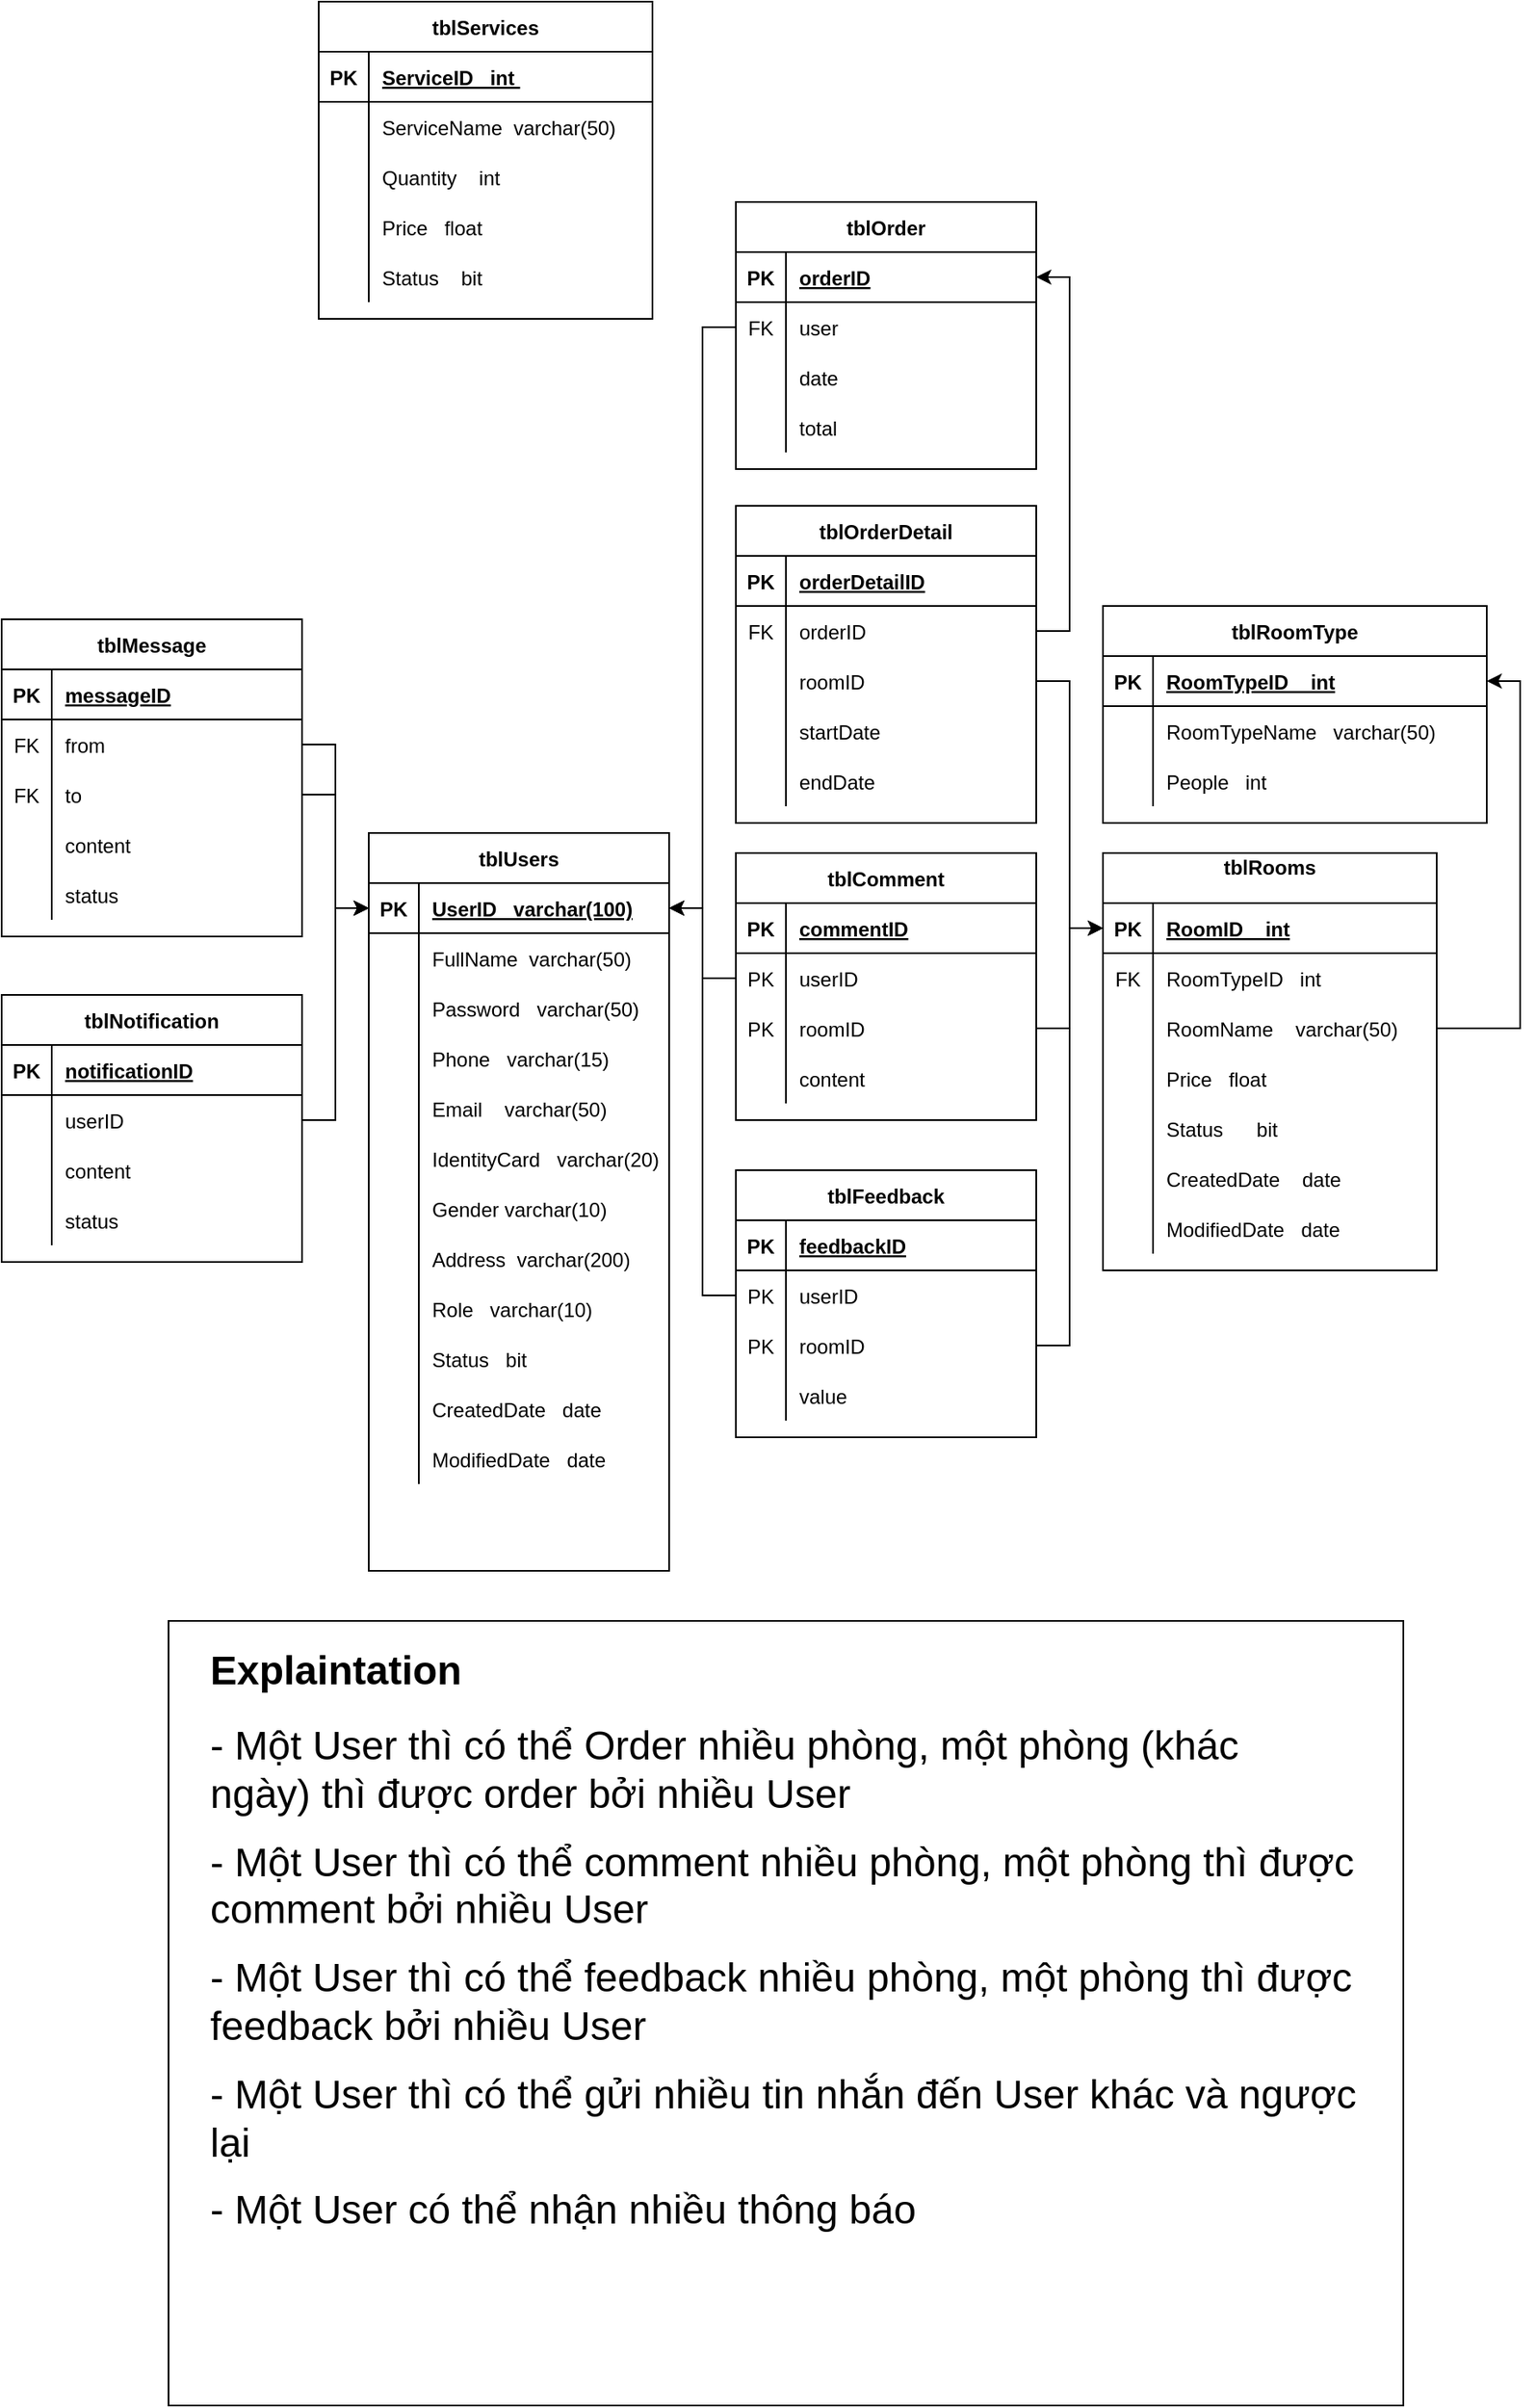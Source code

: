 <mxfile version="14.4.7" type="github">
  <diagram id="tecg3Ebke4kYlPjY19By" name="Page-1">
    <mxGraphModel dx="1344" dy="834" grid="1" gridSize="10" guides="1" tooltips="1" connect="1" arrows="1" fold="1" page="1" pageScale="1" pageWidth="1100" pageHeight="850" math="0" shadow="0">
      <root>
        <mxCell id="0" />
        <mxCell id="1" parent="0" />
        <mxCell id="lM9nDMKkD4nMDw7KepDL-150" value="" style="rounded=0;whiteSpace=wrap;html=1;" parent="1" vertex="1">
          <mxGeometry x="210" y="1020" width="740" height="470" as="geometry" />
        </mxCell>
        <mxCell id="lM9nDMKkD4nMDw7KepDL-1" value="tblRooms&#xa;" style="shape=table;startSize=30;container=1;collapsible=1;childLayout=tableLayout;fixedRows=1;rowLines=0;fontStyle=1;align=center;resizeLast=1;" parent="1" vertex="1">
          <mxGeometry x="770" y="560" width="200" height="250" as="geometry" />
        </mxCell>
        <mxCell id="lM9nDMKkD4nMDw7KepDL-2" value="" style="shape=partialRectangle;collapsible=0;dropTarget=0;pointerEvents=0;fillColor=none;top=0;left=0;bottom=1;right=0;points=[[0,0.5],[1,0.5]];portConstraint=eastwest;" parent="lM9nDMKkD4nMDw7KepDL-1" vertex="1">
          <mxGeometry y="30" width="200" height="30" as="geometry" />
        </mxCell>
        <mxCell id="lM9nDMKkD4nMDw7KepDL-3" value="PK" style="shape=partialRectangle;connectable=0;fillColor=none;top=0;left=0;bottom=0;right=0;fontStyle=1;overflow=hidden;" parent="lM9nDMKkD4nMDw7KepDL-2" vertex="1">
          <mxGeometry width="30" height="30" as="geometry" />
        </mxCell>
        <mxCell id="lM9nDMKkD4nMDw7KepDL-4" value="RoomID    int" style="shape=partialRectangle;connectable=0;fillColor=none;top=0;left=0;bottom=0;right=0;align=left;spacingLeft=6;fontStyle=5;overflow=hidden;" parent="lM9nDMKkD4nMDw7KepDL-2" vertex="1">
          <mxGeometry x="30" width="170" height="30" as="geometry" />
        </mxCell>
        <mxCell id="lM9nDMKkD4nMDw7KepDL-5" value="" style="shape=partialRectangle;collapsible=0;dropTarget=0;pointerEvents=0;fillColor=none;top=0;left=0;bottom=0;right=0;points=[[0,0.5],[1,0.5]];portConstraint=eastwest;" parent="lM9nDMKkD4nMDw7KepDL-1" vertex="1">
          <mxGeometry y="60" width="200" height="30" as="geometry" />
        </mxCell>
        <mxCell id="lM9nDMKkD4nMDw7KepDL-6" value="FK" style="shape=partialRectangle;connectable=0;fillColor=none;top=0;left=0;bottom=0;right=0;editable=1;overflow=hidden;" parent="lM9nDMKkD4nMDw7KepDL-5" vertex="1">
          <mxGeometry width="30" height="30" as="geometry" />
        </mxCell>
        <mxCell id="lM9nDMKkD4nMDw7KepDL-7" value="RoomTypeID   int" style="shape=partialRectangle;connectable=0;fillColor=none;top=0;left=0;bottom=0;right=0;align=left;spacingLeft=6;overflow=hidden;" parent="lM9nDMKkD4nMDw7KepDL-5" vertex="1">
          <mxGeometry x="30" width="170" height="30" as="geometry" />
        </mxCell>
        <mxCell id="lM9nDMKkD4nMDw7KepDL-8" value="" style="shape=partialRectangle;collapsible=0;dropTarget=0;pointerEvents=0;fillColor=none;top=0;left=0;bottom=0;right=0;points=[[0,0.5],[1,0.5]];portConstraint=eastwest;" parent="lM9nDMKkD4nMDw7KepDL-1" vertex="1">
          <mxGeometry y="90" width="200" height="30" as="geometry" />
        </mxCell>
        <mxCell id="lM9nDMKkD4nMDw7KepDL-9" value="" style="shape=partialRectangle;connectable=0;fillColor=none;top=0;left=0;bottom=0;right=0;editable=1;overflow=hidden;" parent="lM9nDMKkD4nMDw7KepDL-8" vertex="1">
          <mxGeometry width="30" height="30" as="geometry" />
        </mxCell>
        <mxCell id="lM9nDMKkD4nMDw7KepDL-10" value="RoomName    varchar(50)" style="shape=partialRectangle;connectable=0;fillColor=none;top=0;left=0;bottom=0;right=0;align=left;spacingLeft=6;overflow=hidden;" parent="lM9nDMKkD4nMDw7KepDL-8" vertex="1">
          <mxGeometry x="30" width="170" height="30" as="geometry" />
        </mxCell>
        <mxCell id="lM9nDMKkD4nMDw7KepDL-14" value="" style="shape=partialRectangle;collapsible=0;dropTarget=0;pointerEvents=0;fillColor=none;top=0;left=0;bottom=0;right=0;points=[[0,0.5],[1,0.5]];portConstraint=eastwest;" parent="lM9nDMKkD4nMDw7KepDL-1" vertex="1">
          <mxGeometry y="120" width="200" height="30" as="geometry" />
        </mxCell>
        <mxCell id="lM9nDMKkD4nMDw7KepDL-15" value="" style="shape=partialRectangle;connectable=0;fillColor=none;top=0;left=0;bottom=0;right=0;editable=1;overflow=hidden;" parent="lM9nDMKkD4nMDw7KepDL-14" vertex="1">
          <mxGeometry width="30" height="30" as="geometry" />
        </mxCell>
        <mxCell id="lM9nDMKkD4nMDw7KepDL-16" value="Price   float" style="shape=partialRectangle;connectable=0;fillColor=none;top=0;left=0;bottom=0;right=0;align=left;spacingLeft=6;overflow=hidden;" parent="lM9nDMKkD4nMDw7KepDL-14" vertex="1">
          <mxGeometry x="30" width="170" height="30" as="geometry" />
        </mxCell>
        <mxCell id="1Q2SQGisHTm5oGMWfOsZ-42" value="" style="shape=partialRectangle;collapsible=0;dropTarget=0;pointerEvents=0;fillColor=none;top=0;left=0;bottom=0;right=0;points=[[0,0.5],[1,0.5]];portConstraint=eastwest;" vertex="1" parent="lM9nDMKkD4nMDw7KepDL-1">
          <mxGeometry y="150" width="200" height="30" as="geometry" />
        </mxCell>
        <mxCell id="1Q2SQGisHTm5oGMWfOsZ-43" value="" style="shape=partialRectangle;connectable=0;fillColor=none;top=0;left=0;bottom=0;right=0;editable=1;overflow=hidden;" vertex="1" parent="1Q2SQGisHTm5oGMWfOsZ-42">
          <mxGeometry width="30" height="30" as="geometry" />
        </mxCell>
        <mxCell id="1Q2SQGisHTm5oGMWfOsZ-44" value="Status      bit" style="shape=partialRectangle;connectable=0;fillColor=none;top=0;left=0;bottom=0;right=0;align=left;spacingLeft=6;overflow=hidden;" vertex="1" parent="1Q2SQGisHTm5oGMWfOsZ-42">
          <mxGeometry x="30" width="170" height="30" as="geometry" />
        </mxCell>
        <mxCell id="1Q2SQGisHTm5oGMWfOsZ-45" value="" style="shape=partialRectangle;collapsible=0;dropTarget=0;pointerEvents=0;fillColor=none;top=0;left=0;bottom=0;right=0;points=[[0,0.5],[1,0.5]];portConstraint=eastwest;" vertex="1" parent="lM9nDMKkD4nMDw7KepDL-1">
          <mxGeometry y="180" width="200" height="30" as="geometry" />
        </mxCell>
        <mxCell id="1Q2SQGisHTm5oGMWfOsZ-46" value="" style="shape=partialRectangle;connectable=0;fillColor=none;top=0;left=0;bottom=0;right=0;editable=1;overflow=hidden;" vertex="1" parent="1Q2SQGisHTm5oGMWfOsZ-45">
          <mxGeometry width="30" height="30" as="geometry" />
        </mxCell>
        <mxCell id="1Q2SQGisHTm5oGMWfOsZ-47" value="CreatedDate    date" style="shape=partialRectangle;connectable=0;fillColor=none;top=0;left=0;bottom=0;right=0;align=left;spacingLeft=6;overflow=hidden;" vertex="1" parent="1Q2SQGisHTm5oGMWfOsZ-45">
          <mxGeometry x="30" width="170" height="30" as="geometry" />
        </mxCell>
        <mxCell id="1Q2SQGisHTm5oGMWfOsZ-48" value="" style="shape=partialRectangle;collapsible=0;dropTarget=0;pointerEvents=0;fillColor=none;top=0;left=0;bottom=0;right=0;points=[[0,0.5],[1,0.5]];portConstraint=eastwest;" vertex="1" parent="lM9nDMKkD4nMDw7KepDL-1">
          <mxGeometry y="210" width="200" height="30" as="geometry" />
        </mxCell>
        <mxCell id="1Q2SQGisHTm5oGMWfOsZ-49" value="" style="shape=partialRectangle;connectable=0;fillColor=none;top=0;left=0;bottom=0;right=0;editable=1;overflow=hidden;" vertex="1" parent="1Q2SQGisHTm5oGMWfOsZ-48">
          <mxGeometry width="30" height="30" as="geometry" />
        </mxCell>
        <mxCell id="1Q2SQGisHTm5oGMWfOsZ-50" value="ModifiedDate   date" style="shape=partialRectangle;connectable=0;fillColor=none;top=0;left=0;bottom=0;right=0;align=left;spacingLeft=6;overflow=hidden;" vertex="1" parent="1Q2SQGisHTm5oGMWfOsZ-48">
          <mxGeometry x="30" width="170" height="30" as="geometry" />
        </mxCell>
        <mxCell id="lM9nDMKkD4nMDw7KepDL-17" value="tblRoomType" style="shape=table;startSize=30;container=1;collapsible=1;childLayout=tableLayout;fixedRows=1;rowLines=0;fontStyle=1;align=center;resizeLast=1;" parent="1" vertex="1">
          <mxGeometry x="770" y="412" width="230" height="130" as="geometry" />
        </mxCell>
        <mxCell id="lM9nDMKkD4nMDw7KepDL-18" value="" style="shape=partialRectangle;collapsible=0;dropTarget=0;pointerEvents=0;fillColor=none;top=0;left=0;bottom=1;right=0;points=[[0,0.5],[1,0.5]];portConstraint=eastwest;" parent="lM9nDMKkD4nMDw7KepDL-17" vertex="1">
          <mxGeometry y="30" width="230" height="30" as="geometry" />
        </mxCell>
        <mxCell id="lM9nDMKkD4nMDw7KepDL-19" value="PK" style="shape=partialRectangle;connectable=0;fillColor=none;top=0;left=0;bottom=0;right=0;fontStyle=1;overflow=hidden;" parent="lM9nDMKkD4nMDw7KepDL-18" vertex="1">
          <mxGeometry width="30" height="30" as="geometry" />
        </mxCell>
        <mxCell id="lM9nDMKkD4nMDw7KepDL-20" value="RoomTypeID    int" style="shape=partialRectangle;connectable=0;fillColor=none;top=0;left=0;bottom=0;right=0;align=left;spacingLeft=6;fontStyle=5;overflow=hidden;" parent="lM9nDMKkD4nMDw7KepDL-18" vertex="1">
          <mxGeometry x="30" width="200" height="30" as="geometry" />
        </mxCell>
        <mxCell id="lM9nDMKkD4nMDw7KepDL-21" value="" style="shape=partialRectangle;collapsible=0;dropTarget=0;pointerEvents=0;fillColor=none;top=0;left=0;bottom=0;right=0;points=[[0,0.5],[1,0.5]];portConstraint=eastwest;" parent="lM9nDMKkD4nMDw7KepDL-17" vertex="1">
          <mxGeometry y="60" width="230" height="30" as="geometry" />
        </mxCell>
        <mxCell id="lM9nDMKkD4nMDw7KepDL-22" value="" style="shape=partialRectangle;connectable=0;fillColor=none;top=0;left=0;bottom=0;right=0;editable=1;overflow=hidden;" parent="lM9nDMKkD4nMDw7KepDL-21" vertex="1">
          <mxGeometry width="30" height="30" as="geometry" />
        </mxCell>
        <mxCell id="lM9nDMKkD4nMDw7KepDL-23" value="RoomTypeName   varchar(50)" style="shape=partialRectangle;connectable=0;fillColor=none;top=0;left=0;bottom=0;right=0;align=left;spacingLeft=6;overflow=hidden;" parent="lM9nDMKkD4nMDw7KepDL-21" vertex="1">
          <mxGeometry x="30" width="200" height="30" as="geometry" />
        </mxCell>
        <mxCell id="lM9nDMKkD4nMDw7KepDL-30" value="" style="shape=partialRectangle;collapsible=0;dropTarget=0;pointerEvents=0;fillColor=none;top=0;left=0;bottom=0;right=0;points=[[0,0.5],[1,0.5]];portConstraint=eastwest;" parent="lM9nDMKkD4nMDw7KepDL-17" vertex="1">
          <mxGeometry y="90" width="230" height="30" as="geometry" />
        </mxCell>
        <mxCell id="lM9nDMKkD4nMDw7KepDL-31" value="" style="shape=partialRectangle;connectable=0;fillColor=none;top=0;left=0;bottom=0;right=0;editable=1;overflow=hidden;" parent="lM9nDMKkD4nMDw7KepDL-30" vertex="1">
          <mxGeometry width="30" height="30" as="geometry" />
        </mxCell>
        <mxCell id="lM9nDMKkD4nMDw7KepDL-32" value="People   int" style="shape=partialRectangle;connectable=0;fillColor=none;top=0;left=0;bottom=0;right=0;align=left;spacingLeft=6;overflow=hidden;" parent="lM9nDMKkD4nMDw7KepDL-30" vertex="1">
          <mxGeometry x="30" width="200" height="30" as="geometry" />
        </mxCell>
        <mxCell id="lM9nDMKkD4nMDw7KepDL-34" value="tblOrder" style="shape=table;startSize=30;container=1;collapsible=1;childLayout=tableLayout;fixedRows=1;rowLines=0;fontStyle=1;align=center;resizeLast=1;" parent="1" vertex="1">
          <mxGeometry x="550" y="170" width="180" height="160" as="geometry" />
        </mxCell>
        <mxCell id="lM9nDMKkD4nMDw7KepDL-35" value="" style="shape=partialRectangle;collapsible=0;dropTarget=0;pointerEvents=0;fillColor=none;top=0;left=0;bottom=1;right=0;points=[[0,0.5],[1,0.5]];portConstraint=eastwest;" parent="lM9nDMKkD4nMDw7KepDL-34" vertex="1">
          <mxGeometry y="30" width="180" height="30" as="geometry" />
        </mxCell>
        <mxCell id="lM9nDMKkD4nMDw7KepDL-36" value="PK" style="shape=partialRectangle;connectable=0;fillColor=none;top=0;left=0;bottom=0;right=0;fontStyle=1;overflow=hidden;" parent="lM9nDMKkD4nMDw7KepDL-35" vertex="1">
          <mxGeometry width="30" height="30" as="geometry" />
        </mxCell>
        <mxCell id="lM9nDMKkD4nMDw7KepDL-37" value="orderID" style="shape=partialRectangle;connectable=0;fillColor=none;top=0;left=0;bottom=0;right=0;align=left;spacingLeft=6;fontStyle=5;overflow=hidden;" parent="lM9nDMKkD4nMDw7KepDL-35" vertex="1">
          <mxGeometry x="30" width="150" height="30" as="geometry" />
        </mxCell>
        <mxCell id="lM9nDMKkD4nMDw7KepDL-38" value="" style="shape=partialRectangle;collapsible=0;dropTarget=0;pointerEvents=0;fillColor=none;top=0;left=0;bottom=0;right=0;points=[[0,0.5],[1,0.5]];portConstraint=eastwest;" parent="lM9nDMKkD4nMDw7KepDL-34" vertex="1">
          <mxGeometry y="60" width="180" height="30" as="geometry" />
        </mxCell>
        <mxCell id="lM9nDMKkD4nMDw7KepDL-39" value="FK" style="shape=partialRectangle;connectable=0;fillColor=none;top=0;left=0;bottom=0;right=0;editable=1;overflow=hidden;" parent="lM9nDMKkD4nMDw7KepDL-38" vertex="1">
          <mxGeometry width="30" height="30" as="geometry" />
        </mxCell>
        <mxCell id="lM9nDMKkD4nMDw7KepDL-40" value="user" style="shape=partialRectangle;connectable=0;fillColor=none;top=0;left=0;bottom=0;right=0;align=left;spacingLeft=6;overflow=hidden;" parent="lM9nDMKkD4nMDw7KepDL-38" vertex="1">
          <mxGeometry x="30" width="150" height="30" as="geometry" />
        </mxCell>
        <mxCell id="lM9nDMKkD4nMDw7KepDL-41" value="" style="shape=partialRectangle;collapsible=0;dropTarget=0;pointerEvents=0;fillColor=none;top=0;left=0;bottom=0;right=0;points=[[0,0.5],[1,0.5]];portConstraint=eastwest;" parent="lM9nDMKkD4nMDw7KepDL-34" vertex="1">
          <mxGeometry y="90" width="180" height="30" as="geometry" />
        </mxCell>
        <mxCell id="lM9nDMKkD4nMDw7KepDL-42" value="" style="shape=partialRectangle;connectable=0;fillColor=none;top=0;left=0;bottom=0;right=0;editable=1;overflow=hidden;" parent="lM9nDMKkD4nMDw7KepDL-41" vertex="1">
          <mxGeometry width="30" height="30" as="geometry" />
        </mxCell>
        <mxCell id="lM9nDMKkD4nMDw7KepDL-43" value="date" style="shape=partialRectangle;connectable=0;fillColor=none;top=0;left=0;bottom=0;right=0;align=left;spacingLeft=6;overflow=hidden;" parent="lM9nDMKkD4nMDw7KepDL-41" vertex="1">
          <mxGeometry x="30" width="150" height="30" as="geometry" />
        </mxCell>
        <mxCell id="lM9nDMKkD4nMDw7KepDL-44" value="" style="shape=partialRectangle;collapsible=0;dropTarget=0;pointerEvents=0;fillColor=none;top=0;left=0;bottom=0;right=0;points=[[0,0.5],[1,0.5]];portConstraint=eastwest;" parent="lM9nDMKkD4nMDw7KepDL-34" vertex="1">
          <mxGeometry y="120" width="180" height="30" as="geometry" />
        </mxCell>
        <mxCell id="lM9nDMKkD4nMDw7KepDL-45" value="" style="shape=partialRectangle;connectable=0;fillColor=none;top=0;left=0;bottom=0;right=0;editable=1;overflow=hidden;" parent="lM9nDMKkD4nMDw7KepDL-44" vertex="1">
          <mxGeometry width="30" height="30" as="geometry" />
        </mxCell>
        <mxCell id="lM9nDMKkD4nMDw7KepDL-46" value="total" style="shape=partialRectangle;connectable=0;fillColor=none;top=0;left=0;bottom=0;right=0;align=left;spacingLeft=6;overflow=hidden;" parent="lM9nDMKkD4nMDw7KepDL-44" vertex="1">
          <mxGeometry x="30" width="150" height="30" as="geometry" />
        </mxCell>
        <mxCell id="lM9nDMKkD4nMDw7KepDL-47" value="tblOrderDetail" style="shape=table;startSize=30;container=1;collapsible=1;childLayout=tableLayout;fixedRows=1;rowLines=0;fontStyle=1;align=center;resizeLast=1;" parent="1" vertex="1">
          <mxGeometry x="550" y="352" width="180" height="190" as="geometry" />
        </mxCell>
        <mxCell id="lM9nDMKkD4nMDw7KepDL-48" value="" style="shape=partialRectangle;collapsible=0;dropTarget=0;pointerEvents=0;fillColor=none;top=0;left=0;bottom=1;right=0;points=[[0,0.5],[1,0.5]];portConstraint=eastwest;" parent="lM9nDMKkD4nMDw7KepDL-47" vertex="1">
          <mxGeometry y="30" width="180" height="30" as="geometry" />
        </mxCell>
        <mxCell id="lM9nDMKkD4nMDw7KepDL-49" value="PK" style="shape=partialRectangle;connectable=0;fillColor=none;top=0;left=0;bottom=0;right=0;fontStyle=1;overflow=hidden;" parent="lM9nDMKkD4nMDw7KepDL-48" vertex="1">
          <mxGeometry width="30" height="30" as="geometry" />
        </mxCell>
        <mxCell id="lM9nDMKkD4nMDw7KepDL-50" value="orderDetailID" style="shape=partialRectangle;connectable=0;fillColor=none;top=0;left=0;bottom=0;right=0;align=left;spacingLeft=6;fontStyle=5;overflow=hidden;" parent="lM9nDMKkD4nMDw7KepDL-48" vertex="1">
          <mxGeometry x="30" width="150" height="30" as="geometry" />
        </mxCell>
        <mxCell id="lM9nDMKkD4nMDw7KepDL-51" value="" style="shape=partialRectangle;collapsible=0;dropTarget=0;pointerEvents=0;fillColor=none;top=0;left=0;bottom=0;right=0;points=[[0,0.5],[1,0.5]];portConstraint=eastwest;" parent="lM9nDMKkD4nMDw7KepDL-47" vertex="1">
          <mxGeometry y="60" width="180" height="30" as="geometry" />
        </mxCell>
        <mxCell id="lM9nDMKkD4nMDw7KepDL-52" value="FK" style="shape=partialRectangle;connectable=0;fillColor=none;top=0;left=0;bottom=0;right=0;editable=1;overflow=hidden;" parent="lM9nDMKkD4nMDw7KepDL-51" vertex="1">
          <mxGeometry width="30" height="30" as="geometry" />
        </mxCell>
        <mxCell id="lM9nDMKkD4nMDw7KepDL-53" value="orderID" style="shape=partialRectangle;connectable=0;fillColor=none;top=0;left=0;bottom=0;right=0;align=left;spacingLeft=6;overflow=hidden;" parent="lM9nDMKkD4nMDw7KepDL-51" vertex="1">
          <mxGeometry x="30" width="150" height="30" as="geometry" />
        </mxCell>
        <mxCell id="lM9nDMKkD4nMDw7KepDL-54" value="" style="shape=partialRectangle;collapsible=0;dropTarget=0;pointerEvents=0;fillColor=none;top=0;left=0;bottom=0;right=0;points=[[0,0.5],[1,0.5]];portConstraint=eastwest;" parent="lM9nDMKkD4nMDw7KepDL-47" vertex="1">
          <mxGeometry y="90" width="180" height="30" as="geometry" />
        </mxCell>
        <mxCell id="lM9nDMKkD4nMDw7KepDL-55" value="" style="shape=partialRectangle;connectable=0;fillColor=none;top=0;left=0;bottom=0;right=0;editable=1;overflow=hidden;" parent="lM9nDMKkD4nMDw7KepDL-54" vertex="1">
          <mxGeometry width="30" height="30" as="geometry" />
        </mxCell>
        <mxCell id="lM9nDMKkD4nMDw7KepDL-56" value="roomID" style="shape=partialRectangle;connectable=0;fillColor=none;top=0;left=0;bottom=0;right=0;align=left;spacingLeft=6;overflow=hidden;" parent="lM9nDMKkD4nMDw7KepDL-54" vertex="1">
          <mxGeometry x="30" width="150" height="30" as="geometry" />
        </mxCell>
        <mxCell id="lM9nDMKkD4nMDw7KepDL-151" value="" style="shape=partialRectangle;collapsible=0;dropTarget=0;pointerEvents=0;fillColor=none;top=0;left=0;bottom=0;right=0;points=[[0,0.5],[1,0.5]];portConstraint=eastwest;" parent="lM9nDMKkD4nMDw7KepDL-47" vertex="1">
          <mxGeometry y="120" width="180" height="30" as="geometry" />
        </mxCell>
        <mxCell id="lM9nDMKkD4nMDw7KepDL-152" value="" style="shape=partialRectangle;connectable=0;fillColor=none;top=0;left=0;bottom=0;right=0;editable=1;overflow=hidden;" parent="lM9nDMKkD4nMDw7KepDL-151" vertex="1">
          <mxGeometry width="30" height="30" as="geometry" />
        </mxCell>
        <mxCell id="lM9nDMKkD4nMDw7KepDL-153" value="startDate" style="shape=partialRectangle;connectable=0;fillColor=none;top=0;left=0;bottom=0;right=0;align=left;spacingLeft=6;overflow=hidden;" parent="lM9nDMKkD4nMDw7KepDL-151" vertex="1">
          <mxGeometry x="30" width="150" height="30" as="geometry" />
        </mxCell>
        <mxCell id="lM9nDMKkD4nMDw7KepDL-154" value="" style="shape=partialRectangle;collapsible=0;dropTarget=0;pointerEvents=0;fillColor=none;top=0;left=0;bottom=0;right=0;points=[[0,0.5],[1,0.5]];portConstraint=eastwest;" parent="lM9nDMKkD4nMDw7KepDL-47" vertex="1">
          <mxGeometry y="150" width="180" height="30" as="geometry" />
        </mxCell>
        <mxCell id="lM9nDMKkD4nMDw7KepDL-155" value="" style="shape=partialRectangle;connectable=0;fillColor=none;top=0;left=0;bottom=0;right=0;editable=1;overflow=hidden;" parent="lM9nDMKkD4nMDw7KepDL-154" vertex="1">
          <mxGeometry width="30" height="30" as="geometry" />
        </mxCell>
        <mxCell id="lM9nDMKkD4nMDw7KepDL-156" value="endDate" style="shape=partialRectangle;connectable=0;fillColor=none;top=0;left=0;bottom=0;right=0;align=left;spacingLeft=6;overflow=hidden;" parent="lM9nDMKkD4nMDw7KepDL-154" vertex="1">
          <mxGeometry x="30" width="150" height="30" as="geometry" />
        </mxCell>
        <mxCell id="lM9nDMKkD4nMDw7KepDL-60" value="tblUsers" style="shape=table;startSize=30;container=1;collapsible=1;childLayout=tableLayout;fixedRows=1;rowLines=0;fontStyle=1;align=center;resizeLast=1;" parent="1" vertex="1">
          <mxGeometry x="330" y="548" width="180" height="442" as="geometry" />
        </mxCell>
        <mxCell id="lM9nDMKkD4nMDw7KepDL-61" value="" style="shape=partialRectangle;collapsible=0;dropTarget=0;pointerEvents=0;fillColor=none;top=0;left=0;bottom=1;right=0;points=[[0,0.5],[1,0.5]];portConstraint=eastwest;" parent="lM9nDMKkD4nMDw7KepDL-60" vertex="1">
          <mxGeometry y="30" width="180" height="30" as="geometry" />
        </mxCell>
        <mxCell id="lM9nDMKkD4nMDw7KepDL-62" value="PK" style="shape=partialRectangle;connectable=0;fillColor=none;top=0;left=0;bottom=0;right=0;fontStyle=1;overflow=hidden;" parent="lM9nDMKkD4nMDw7KepDL-61" vertex="1">
          <mxGeometry width="30" height="30" as="geometry" />
        </mxCell>
        <mxCell id="lM9nDMKkD4nMDw7KepDL-63" value="UserID   varchar(100)" style="shape=partialRectangle;connectable=0;fillColor=none;top=0;left=0;bottom=0;right=0;align=left;spacingLeft=6;fontStyle=5;overflow=hidden;" parent="lM9nDMKkD4nMDw7KepDL-61" vertex="1">
          <mxGeometry x="30" width="150" height="30" as="geometry" />
        </mxCell>
        <mxCell id="lM9nDMKkD4nMDw7KepDL-64" value="" style="shape=partialRectangle;collapsible=0;dropTarget=0;pointerEvents=0;fillColor=none;top=0;left=0;bottom=0;right=0;points=[[0,0.5],[1,0.5]];portConstraint=eastwest;" parent="lM9nDMKkD4nMDw7KepDL-60" vertex="1">
          <mxGeometry y="60" width="180" height="30" as="geometry" />
        </mxCell>
        <mxCell id="lM9nDMKkD4nMDw7KepDL-65" value="" style="shape=partialRectangle;connectable=0;fillColor=none;top=0;left=0;bottom=0;right=0;editable=1;overflow=hidden;" parent="lM9nDMKkD4nMDw7KepDL-64" vertex="1">
          <mxGeometry width="30" height="30" as="geometry" />
        </mxCell>
        <mxCell id="lM9nDMKkD4nMDw7KepDL-66" value="FullName  varchar(50)" style="shape=partialRectangle;connectable=0;fillColor=none;top=0;left=0;bottom=0;right=0;align=left;spacingLeft=6;overflow=hidden;" parent="lM9nDMKkD4nMDw7KepDL-64" vertex="1">
          <mxGeometry x="30" width="150" height="30" as="geometry" />
        </mxCell>
        <mxCell id="lM9nDMKkD4nMDw7KepDL-67" value="" style="shape=partialRectangle;collapsible=0;dropTarget=0;pointerEvents=0;fillColor=none;top=0;left=0;bottom=0;right=0;points=[[0,0.5],[1,0.5]];portConstraint=eastwest;" parent="lM9nDMKkD4nMDw7KepDL-60" vertex="1">
          <mxGeometry y="90" width="180" height="30" as="geometry" />
        </mxCell>
        <mxCell id="lM9nDMKkD4nMDw7KepDL-68" value="" style="shape=partialRectangle;connectable=0;fillColor=none;top=0;left=0;bottom=0;right=0;editable=1;overflow=hidden;" parent="lM9nDMKkD4nMDw7KepDL-67" vertex="1">
          <mxGeometry width="30" height="30" as="geometry" />
        </mxCell>
        <mxCell id="lM9nDMKkD4nMDw7KepDL-69" value="Password   varchar(50)" style="shape=partialRectangle;connectable=0;fillColor=none;top=0;left=0;bottom=0;right=0;align=left;spacingLeft=6;overflow=hidden;" parent="lM9nDMKkD4nMDw7KepDL-67" vertex="1">
          <mxGeometry x="30" width="150" height="30" as="geometry" />
        </mxCell>
        <mxCell id="lM9nDMKkD4nMDw7KepDL-70" value="" style="shape=partialRectangle;collapsible=0;dropTarget=0;pointerEvents=0;fillColor=none;top=0;left=0;bottom=0;right=0;points=[[0,0.5],[1,0.5]];portConstraint=eastwest;" parent="lM9nDMKkD4nMDw7KepDL-60" vertex="1">
          <mxGeometry y="120" width="180" height="30" as="geometry" />
        </mxCell>
        <mxCell id="lM9nDMKkD4nMDw7KepDL-71" value="" style="shape=partialRectangle;connectable=0;fillColor=none;top=0;left=0;bottom=0;right=0;editable=1;overflow=hidden;" parent="lM9nDMKkD4nMDw7KepDL-70" vertex="1">
          <mxGeometry width="30" height="30" as="geometry" />
        </mxCell>
        <mxCell id="lM9nDMKkD4nMDw7KepDL-72" value="Phone   varchar(15)" style="shape=partialRectangle;connectable=0;fillColor=none;top=0;left=0;bottom=0;right=0;align=left;spacingLeft=6;overflow=hidden;" parent="lM9nDMKkD4nMDw7KepDL-70" vertex="1">
          <mxGeometry x="30" width="150" height="30" as="geometry" />
        </mxCell>
        <mxCell id="1Q2SQGisHTm5oGMWfOsZ-17" value="" style="shape=partialRectangle;collapsible=0;dropTarget=0;pointerEvents=0;fillColor=none;top=0;left=0;bottom=0;right=0;points=[[0,0.5],[1,0.5]];portConstraint=eastwest;" vertex="1" parent="lM9nDMKkD4nMDw7KepDL-60">
          <mxGeometry y="150" width="180" height="30" as="geometry" />
        </mxCell>
        <mxCell id="1Q2SQGisHTm5oGMWfOsZ-18" value="" style="shape=partialRectangle;connectable=0;fillColor=none;top=0;left=0;bottom=0;right=0;editable=1;overflow=hidden;" vertex="1" parent="1Q2SQGisHTm5oGMWfOsZ-17">
          <mxGeometry width="30" height="30" as="geometry" />
        </mxCell>
        <mxCell id="1Q2SQGisHTm5oGMWfOsZ-19" value="Email    varchar(50)" style="shape=partialRectangle;connectable=0;fillColor=none;top=0;left=0;bottom=0;right=0;align=left;spacingLeft=6;overflow=hidden;" vertex="1" parent="1Q2SQGisHTm5oGMWfOsZ-17">
          <mxGeometry x="30" width="150" height="30" as="geometry" />
        </mxCell>
        <mxCell id="1Q2SQGisHTm5oGMWfOsZ-30" value="" style="shape=partialRectangle;collapsible=0;dropTarget=0;pointerEvents=0;fillColor=none;top=0;left=0;bottom=0;right=0;points=[[0,0.5],[1,0.5]];portConstraint=eastwest;" vertex="1" parent="lM9nDMKkD4nMDw7KepDL-60">
          <mxGeometry y="180" width="180" height="30" as="geometry" />
        </mxCell>
        <mxCell id="1Q2SQGisHTm5oGMWfOsZ-31" value="" style="shape=partialRectangle;connectable=0;fillColor=none;top=0;left=0;bottom=0;right=0;editable=1;overflow=hidden;" vertex="1" parent="1Q2SQGisHTm5oGMWfOsZ-30">
          <mxGeometry width="30" height="30" as="geometry" />
        </mxCell>
        <mxCell id="1Q2SQGisHTm5oGMWfOsZ-32" value="IdentityCard   varchar(20)" style="shape=partialRectangle;connectable=0;fillColor=none;top=0;left=0;bottom=0;right=0;align=left;spacingLeft=6;overflow=hidden;" vertex="1" parent="1Q2SQGisHTm5oGMWfOsZ-30">
          <mxGeometry x="30" width="150" height="30" as="geometry" />
        </mxCell>
        <mxCell id="1Q2SQGisHTm5oGMWfOsZ-33" value="" style="shape=partialRectangle;collapsible=0;dropTarget=0;pointerEvents=0;fillColor=none;top=0;left=0;bottom=0;right=0;points=[[0,0.5],[1,0.5]];portConstraint=eastwest;" vertex="1" parent="lM9nDMKkD4nMDw7KepDL-60">
          <mxGeometry y="210" width="180" height="30" as="geometry" />
        </mxCell>
        <mxCell id="1Q2SQGisHTm5oGMWfOsZ-34" value="" style="shape=partialRectangle;connectable=0;fillColor=none;top=0;left=0;bottom=0;right=0;editable=1;overflow=hidden;" vertex="1" parent="1Q2SQGisHTm5oGMWfOsZ-33">
          <mxGeometry width="30" height="30" as="geometry" />
        </mxCell>
        <mxCell id="1Q2SQGisHTm5oGMWfOsZ-35" value="Gender varchar(10)" style="shape=partialRectangle;connectable=0;fillColor=none;top=0;left=0;bottom=0;right=0;align=left;spacingLeft=6;overflow=hidden;" vertex="1" parent="1Q2SQGisHTm5oGMWfOsZ-33">
          <mxGeometry x="30" width="150" height="30" as="geometry" />
        </mxCell>
        <mxCell id="1Q2SQGisHTm5oGMWfOsZ-20" value="" style="shape=partialRectangle;collapsible=0;dropTarget=0;pointerEvents=0;fillColor=none;top=0;left=0;bottom=0;right=0;points=[[0,0.5],[1,0.5]];portConstraint=eastwest;" vertex="1" parent="lM9nDMKkD4nMDw7KepDL-60">
          <mxGeometry y="240" width="180" height="30" as="geometry" />
        </mxCell>
        <mxCell id="1Q2SQGisHTm5oGMWfOsZ-21" value="" style="shape=partialRectangle;connectable=0;fillColor=none;top=0;left=0;bottom=0;right=0;editable=1;overflow=hidden;" vertex="1" parent="1Q2SQGisHTm5oGMWfOsZ-20">
          <mxGeometry width="30" height="30" as="geometry" />
        </mxCell>
        <mxCell id="1Q2SQGisHTm5oGMWfOsZ-22" value="Address  varchar(200)" style="shape=partialRectangle;connectable=0;fillColor=none;top=0;left=0;bottom=0;right=0;align=left;spacingLeft=6;overflow=hidden;" vertex="1" parent="1Q2SQGisHTm5oGMWfOsZ-20">
          <mxGeometry x="30" width="150" height="30" as="geometry" />
        </mxCell>
        <mxCell id="1Q2SQGisHTm5oGMWfOsZ-23" value="" style="shape=partialRectangle;collapsible=0;dropTarget=0;pointerEvents=0;fillColor=none;top=0;left=0;bottom=0;right=0;points=[[0,0.5],[1,0.5]];portConstraint=eastwest;" vertex="1" parent="lM9nDMKkD4nMDw7KepDL-60">
          <mxGeometry y="270" width="180" height="30" as="geometry" />
        </mxCell>
        <mxCell id="1Q2SQGisHTm5oGMWfOsZ-24" value="" style="shape=partialRectangle;connectable=0;fillColor=none;top=0;left=0;bottom=0;right=0;editable=1;overflow=hidden;" vertex="1" parent="1Q2SQGisHTm5oGMWfOsZ-23">
          <mxGeometry width="30" height="30" as="geometry" />
        </mxCell>
        <mxCell id="1Q2SQGisHTm5oGMWfOsZ-25" value="Role   varchar(10)" style="shape=partialRectangle;connectable=0;fillColor=none;top=0;left=0;bottom=0;right=0;align=left;spacingLeft=6;overflow=hidden;" vertex="1" parent="1Q2SQGisHTm5oGMWfOsZ-23">
          <mxGeometry x="30" width="150" height="30" as="geometry" />
        </mxCell>
        <mxCell id="1Q2SQGisHTm5oGMWfOsZ-26" value="" style="shape=partialRectangle;collapsible=0;dropTarget=0;pointerEvents=0;fillColor=none;top=0;left=0;bottom=0;right=0;points=[[0,0.5],[1,0.5]];portConstraint=eastwest;" vertex="1" parent="lM9nDMKkD4nMDw7KepDL-60">
          <mxGeometry y="300" width="180" height="30" as="geometry" />
        </mxCell>
        <mxCell id="1Q2SQGisHTm5oGMWfOsZ-27" value="" style="shape=partialRectangle;connectable=0;fillColor=none;top=0;left=0;bottom=0;right=0;editable=1;overflow=hidden;" vertex="1" parent="1Q2SQGisHTm5oGMWfOsZ-26">
          <mxGeometry width="30" height="30" as="geometry" />
        </mxCell>
        <mxCell id="1Q2SQGisHTm5oGMWfOsZ-28" value="Status   bit" style="shape=partialRectangle;connectable=0;fillColor=none;top=0;left=0;bottom=0;right=0;align=left;spacingLeft=6;overflow=hidden;" vertex="1" parent="1Q2SQGisHTm5oGMWfOsZ-26">
          <mxGeometry x="30" width="150" height="30" as="geometry" />
        </mxCell>
        <mxCell id="1Q2SQGisHTm5oGMWfOsZ-36" value="" style="shape=partialRectangle;collapsible=0;dropTarget=0;pointerEvents=0;fillColor=none;top=0;left=0;bottom=0;right=0;points=[[0,0.5],[1,0.5]];portConstraint=eastwest;" vertex="1" parent="lM9nDMKkD4nMDw7KepDL-60">
          <mxGeometry y="330" width="180" height="30" as="geometry" />
        </mxCell>
        <mxCell id="1Q2SQGisHTm5oGMWfOsZ-37" value="" style="shape=partialRectangle;connectable=0;fillColor=none;top=0;left=0;bottom=0;right=0;editable=1;overflow=hidden;" vertex="1" parent="1Q2SQGisHTm5oGMWfOsZ-36">
          <mxGeometry width="30" height="30" as="geometry" />
        </mxCell>
        <mxCell id="1Q2SQGisHTm5oGMWfOsZ-38" value="CreatedDate   date" style="shape=partialRectangle;connectable=0;fillColor=none;top=0;left=0;bottom=0;right=0;align=left;spacingLeft=6;overflow=hidden;" vertex="1" parent="1Q2SQGisHTm5oGMWfOsZ-36">
          <mxGeometry x="30" width="150" height="30" as="geometry" />
        </mxCell>
        <mxCell id="1Q2SQGisHTm5oGMWfOsZ-39" value="" style="shape=partialRectangle;collapsible=0;dropTarget=0;pointerEvents=0;fillColor=none;top=0;left=0;bottom=0;right=0;points=[[0,0.5],[1,0.5]];portConstraint=eastwest;" vertex="1" parent="lM9nDMKkD4nMDw7KepDL-60">
          <mxGeometry y="360" width="180" height="30" as="geometry" />
        </mxCell>
        <mxCell id="1Q2SQGisHTm5oGMWfOsZ-40" value="" style="shape=partialRectangle;connectable=0;fillColor=none;top=0;left=0;bottom=0;right=0;editable=1;overflow=hidden;" vertex="1" parent="1Q2SQGisHTm5oGMWfOsZ-39">
          <mxGeometry width="30" height="30" as="geometry" />
        </mxCell>
        <mxCell id="1Q2SQGisHTm5oGMWfOsZ-41" value="ModifiedDate   date" style="shape=partialRectangle;connectable=0;fillColor=none;top=0;left=0;bottom=0;right=0;align=left;spacingLeft=6;overflow=hidden;" vertex="1" parent="1Q2SQGisHTm5oGMWfOsZ-39">
          <mxGeometry x="30" width="150" height="30" as="geometry" />
        </mxCell>
        <mxCell id="lM9nDMKkD4nMDw7KepDL-73" style="edgeStyle=orthogonalEdgeStyle;rounded=0;orthogonalLoop=1;jettySize=auto;html=1;entryX=1;entryY=0.5;entryDx=0;entryDy=0;" parent="1" source="lM9nDMKkD4nMDw7KepDL-38" target="lM9nDMKkD4nMDw7KepDL-61" edge="1">
          <mxGeometry relative="1" as="geometry" />
        </mxCell>
        <mxCell id="lM9nDMKkD4nMDw7KepDL-74" style="edgeStyle=orthogonalEdgeStyle;rounded=0;orthogonalLoop=1;jettySize=auto;html=1;entryX=1;entryY=0.5;entryDx=0;entryDy=0;exitX=1;exitY=0.5;exitDx=0;exitDy=0;" parent="1" source="lM9nDMKkD4nMDw7KepDL-51" target="lM9nDMKkD4nMDw7KepDL-35" edge="1">
          <mxGeometry relative="1" as="geometry" />
        </mxCell>
        <mxCell id="lM9nDMKkD4nMDw7KepDL-79" style="edgeStyle=orthogonalEdgeStyle;rounded=0;orthogonalLoop=1;jettySize=auto;html=1;entryX=1;entryY=0.5;entryDx=0;entryDy=0;exitX=1;exitY=0.5;exitDx=0;exitDy=0;" parent="1" source="lM9nDMKkD4nMDw7KepDL-8" target="lM9nDMKkD4nMDw7KepDL-18" edge="1">
          <mxGeometry relative="1" as="geometry" />
        </mxCell>
        <mxCell id="lM9nDMKkD4nMDw7KepDL-80" style="edgeStyle=orthogonalEdgeStyle;rounded=0;orthogonalLoop=1;jettySize=auto;html=1;entryX=0;entryY=0.5;entryDx=0;entryDy=0;" parent="1" source="lM9nDMKkD4nMDw7KepDL-54" target="lM9nDMKkD4nMDw7KepDL-2" edge="1">
          <mxGeometry relative="1" as="geometry" />
        </mxCell>
        <mxCell id="lM9nDMKkD4nMDw7KepDL-81" value="tblComment" style="shape=table;startSize=30;container=1;collapsible=1;childLayout=tableLayout;fixedRows=1;rowLines=0;fontStyle=1;align=center;resizeLast=1;" parent="1" vertex="1">
          <mxGeometry x="550" y="560" width="180" height="160" as="geometry" />
        </mxCell>
        <mxCell id="lM9nDMKkD4nMDw7KepDL-82" value="" style="shape=partialRectangle;collapsible=0;dropTarget=0;pointerEvents=0;fillColor=none;top=0;left=0;bottom=1;right=0;points=[[0,0.5],[1,0.5]];portConstraint=eastwest;" parent="lM9nDMKkD4nMDw7KepDL-81" vertex="1">
          <mxGeometry y="30" width="180" height="30" as="geometry" />
        </mxCell>
        <mxCell id="lM9nDMKkD4nMDw7KepDL-83" value="PK" style="shape=partialRectangle;connectable=0;fillColor=none;top=0;left=0;bottom=0;right=0;fontStyle=1;overflow=hidden;" parent="lM9nDMKkD4nMDw7KepDL-82" vertex="1">
          <mxGeometry width="30" height="30" as="geometry" />
        </mxCell>
        <mxCell id="lM9nDMKkD4nMDw7KepDL-84" value="commentID" style="shape=partialRectangle;connectable=0;fillColor=none;top=0;left=0;bottom=0;right=0;align=left;spacingLeft=6;fontStyle=5;overflow=hidden;" parent="lM9nDMKkD4nMDw7KepDL-82" vertex="1">
          <mxGeometry x="30" width="150" height="30" as="geometry" />
        </mxCell>
        <mxCell id="lM9nDMKkD4nMDw7KepDL-88" value="" style="shape=partialRectangle;collapsible=0;dropTarget=0;pointerEvents=0;fillColor=none;top=0;left=0;bottom=0;right=0;points=[[0,0.5],[1,0.5]];portConstraint=eastwest;" parent="lM9nDMKkD4nMDw7KepDL-81" vertex="1">
          <mxGeometry y="60" width="180" height="30" as="geometry" />
        </mxCell>
        <mxCell id="lM9nDMKkD4nMDw7KepDL-89" value="PK" style="shape=partialRectangle;connectable=0;fillColor=none;top=0;left=0;bottom=0;right=0;editable=1;overflow=hidden;" parent="lM9nDMKkD4nMDw7KepDL-88" vertex="1">
          <mxGeometry width="30" height="30" as="geometry" />
        </mxCell>
        <mxCell id="lM9nDMKkD4nMDw7KepDL-90" value="userID" style="shape=partialRectangle;connectable=0;fillColor=none;top=0;left=0;bottom=0;right=0;align=left;spacingLeft=6;overflow=hidden;" parent="lM9nDMKkD4nMDw7KepDL-88" vertex="1">
          <mxGeometry x="30" width="150" height="30" as="geometry" />
        </mxCell>
        <mxCell id="lM9nDMKkD4nMDw7KepDL-85" value="" style="shape=partialRectangle;collapsible=0;dropTarget=0;pointerEvents=0;fillColor=none;top=0;left=0;bottom=0;right=0;points=[[0,0.5],[1,0.5]];portConstraint=eastwest;" parent="lM9nDMKkD4nMDw7KepDL-81" vertex="1">
          <mxGeometry y="90" width="180" height="30" as="geometry" />
        </mxCell>
        <mxCell id="lM9nDMKkD4nMDw7KepDL-86" value="PK" style="shape=partialRectangle;connectable=0;fillColor=none;top=0;left=0;bottom=0;right=0;editable=1;overflow=hidden;" parent="lM9nDMKkD4nMDw7KepDL-85" vertex="1">
          <mxGeometry width="30" height="30" as="geometry" />
        </mxCell>
        <mxCell id="lM9nDMKkD4nMDw7KepDL-87" value="roomID" style="shape=partialRectangle;connectable=0;fillColor=none;top=0;left=0;bottom=0;right=0;align=left;spacingLeft=6;overflow=hidden;" parent="lM9nDMKkD4nMDw7KepDL-85" vertex="1">
          <mxGeometry x="30" width="150" height="30" as="geometry" />
        </mxCell>
        <mxCell id="lM9nDMKkD4nMDw7KepDL-91" value="" style="shape=partialRectangle;collapsible=0;dropTarget=0;pointerEvents=0;fillColor=none;top=0;left=0;bottom=0;right=0;points=[[0,0.5],[1,0.5]];portConstraint=eastwest;" parent="lM9nDMKkD4nMDw7KepDL-81" vertex="1">
          <mxGeometry y="120" width="180" height="30" as="geometry" />
        </mxCell>
        <mxCell id="lM9nDMKkD4nMDw7KepDL-92" value="" style="shape=partialRectangle;connectable=0;fillColor=none;top=0;left=0;bottom=0;right=0;editable=1;overflow=hidden;" parent="lM9nDMKkD4nMDw7KepDL-91" vertex="1">
          <mxGeometry width="30" height="30" as="geometry" />
        </mxCell>
        <mxCell id="lM9nDMKkD4nMDw7KepDL-93" value="content" style="shape=partialRectangle;connectable=0;fillColor=none;top=0;left=0;bottom=0;right=0;align=left;spacingLeft=6;overflow=hidden;" parent="lM9nDMKkD4nMDw7KepDL-91" vertex="1">
          <mxGeometry x="30" width="150" height="30" as="geometry" />
        </mxCell>
        <mxCell id="lM9nDMKkD4nMDw7KepDL-96" style="edgeStyle=orthogonalEdgeStyle;rounded=0;orthogonalLoop=1;jettySize=auto;html=1;entryX=1;entryY=0.5;entryDx=0;entryDy=0;" parent="1" source="lM9nDMKkD4nMDw7KepDL-88" target="lM9nDMKkD4nMDw7KepDL-61" edge="1">
          <mxGeometry relative="1" as="geometry" />
        </mxCell>
        <mxCell id="lM9nDMKkD4nMDw7KepDL-97" style="edgeStyle=orthogonalEdgeStyle;rounded=0;orthogonalLoop=1;jettySize=auto;html=1;entryX=0;entryY=0.5;entryDx=0;entryDy=0;" parent="1" source="lM9nDMKkD4nMDw7KepDL-85" target="lM9nDMKkD4nMDw7KepDL-2" edge="1">
          <mxGeometry relative="1" as="geometry" />
        </mxCell>
        <mxCell id="lM9nDMKkD4nMDw7KepDL-98" value="tblFeedback" style="shape=table;startSize=30;container=1;collapsible=1;childLayout=tableLayout;fixedRows=1;rowLines=0;fontStyle=1;align=center;resizeLast=1;" parent="1" vertex="1">
          <mxGeometry x="550" y="750" width="180" height="160" as="geometry" />
        </mxCell>
        <mxCell id="lM9nDMKkD4nMDw7KepDL-99" value="" style="shape=partialRectangle;collapsible=0;dropTarget=0;pointerEvents=0;fillColor=none;top=0;left=0;bottom=1;right=0;points=[[0,0.5],[1,0.5]];portConstraint=eastwest;" parent="lM9nDMKkD4nMDw7KepDL-98" vertex="1">
          <mxGeometry y="30" width="180" height="30" as="geometry" />
        </mxCell>
        <mxCell id="lM9nDMKkD4nMDw7KepDL-100" value="PK" style="shape=partialRectangle;connectable=0;fillColor=none;top=0;left=0;bottom=0;right=0;fontStyle=1;overflow=hidden;" parent="lM9nDMKkD4nMDw7KepDL-99" vertex="1">
          <mxGeometry width="30" height="30" as="geometry" />
        </mxCell>
        <mxCell id="lM9nDMKkD4nMDw7KepDL-101" value="feedbackID" style="shape=partialRectangle;connectable=0;fillColor=none;top=0;left=0;bottom=0;right=0;align=left;spacingLeft=6;fontStyle=5;overflow=hidden;" parent="lM9nDMKkD4nMDw7KepDL-99" vertex="1">
          <mxGeometry x="30" width="150" height="30" as="geometry" />
        </mxCell>
        <mxCell id="lM9nDMKkD4nMDw7KepDL-102" value="" style="shape=partialRectangle;collapsible=0;dropTarget=0;pointerEvents=0;fillColor=none;top=0;left=0;bottom=0;right=0;points=[[0,0.5],[1,0.5]];portConstraint=eastwest;" parent="lM9nDMKkD4nMDw7KepDL-98" vertex="1">
          <mxGeometry y="60" width="180" height="30" as="geometry" />
        </mxCell>
        <mxCell id="lM9nDMKkD4nMDw7KepDL-103" value="PK" style="shape=partialRectangle;connectable=0;fillColor=none;top=0;left=0;bottom=0;right=0;editable=1;overflow=hidden;" parent="lM9nDMKkD4nMDw7KepDL-102" vertex="1">
          <mxGeometry width="30" height="30" as="geometry" />
        </mxCell>
        <mxCell id="lM9nDMKkD4nMDw7KepDL-104" value="userID" style="shape=partialRectangle;connectable=0;fillColor=none;top=0;left=0;bottom=0;right=0;align=left;spacingLeft=6;overflow=hidden;" parent="lM9nDMKkD4nMDw7KepDL-102" vertex="1">
          <mxGeometry x="30" width="150" height="30" as="geometry" />
        </mxCell>
        <mxCell id="lM9nDMKkD4nMDw7KepDL-112" value="" style="shape=partialRectangle;collapsible=0;dropTarget=0;pointerEvents=0;fillColor=none;top=0;left=0;bottom=0;right=0;points=[[0,0.5],[1,0.5]];portConstraint=eastwest;" parent="lM9nDMKkD4nMDw7KepDL-98" vertex="1">
          <mxGeometry y="90" width="180" height="30" as="geometry" />
        </mxCell>
        <mxCell id="lM9nDMKkD4nMDw7KepDL-113" value="PK" style="shape=partialRectangle;connectable=0;fillColor=none;top=0;left=0;bottom=0;right=0;editable=1;overflow=hidden;" parent="lM9nDMKkD4nMDw7KepDL-112" vertex="1">
          <mxGeometry width="30" height="30" as="geometry" />
        </mxCell>
        <mxCell id="lM9nDMKkD4nMDw7KepDL-114" value="roomID" style="shape=partialRectangle;connectable=0;fillColor=none;top=0;left=0;bottom=0;right=0;align=left;spacingLeft=6;overflow=hidden;" parent="lM9nDMKkD4nMDw7KepDL-112" vertex="1">
          <mxGeometry x="30" width="150" height="30" as="geometry" />
        </mxCell>
        <mxCell id="lM9nDMKkD4nMDw7KepDL-108" value="" style="shape=partialRectangle;collapsible=0;dropTarget=0;pointerEvents=0;fillColor=none;top=0;left=0;bottom=0;right=0;points=[[0,0.5],[1,0.5]];portConstraint=eastwest;" parent="lM9nDMKkD4nMDw7KepDL-98" vertex="1">
          <mxGeometry y="120" width="180" height="30" as="geometry" />
        </mxCell>
        <mxCell id="lM9nDMKkD4nMDw7KepDL-109" value="" style="shape=partialRectangle;connectable=0;fillColor=none;top=0;left=0;bottom=0;right=0;editable=1;overflow=hidden;" parent="lM9nDMKkD4nMDw7KepDL-108" vertex="1">
          <mxGeometry width="30" height="30" as="geometry" />
        </mxCell>
        <mxCell id="lM9nDMKkD4nMDw7KepDL-110" value="value" style="shape=partialRectangle;connectable=0;fillColor=none;top=0;left=0;bottom=0;right=0;align=left;spacingLeft=6;overflow=hidden;" parent="lM9nDMKkD4nMDw7KepDL-108" vertex="1">
          <mxGeometry x="30" width="150" height="30" as="geometry" />
        </mxCell>
        <mxCell id="lM9nDMKkD4nMDw7KepDL-111" style="edgeStyle=orthogonalEdgeStyle;rounded=0;orthogonalLoop=1;jettySize=auto;html=1;entryX=1;entryY=0.5;entryDx=0;entryDy=0;" parent="1" source="lM9nDMKkD4nMDw7KepDL-102" target="lM9nDMKkD4nMDw7KepDL-61" edge="1">
          <mxGeometry relative="1" as="geometry" />
        </mxCell>
        <mxCell id="lM9nDMKkD4nMDw7KepDL-115" style="edgeStyle=orthogonalEdgeStyle;rounded=0;orthogonalLoop=1;jettySize=auto;html=1;entryX=0;entryY=0.5;entryDx=0;entryDy=0;" parent="1" source="lM9nDMKkD4nMDw7KepDL-112" target="lM9nDMKkD4nMDw7KepDL-2" edge="1">
          <mxGeometry relative="1" as="geometry" />
        </mxCell>
        <mxCell id="lM9nDMKkD4nMDw7KepDL-116" value="tblNotification" style="shape=table;startSize=30;container=1;collapsible=1;childLayout=tableLayout;fixedRows=1;rowLines=0;fontStyle=1;align=center;resizeLast=1;" parent="1" vertex="1">
          <mxGeometry x="110" y="645" width="180" height="160" as="geometry" />
        </mxCell>
        <mxCell id="lM9nDMKkD4nMDw7KepDL-117" value="" style="shape=partialRectangle;collapsible=0;dropTarget=0;pointerEvents=0;fillColor=none;top=0;left=0;bottom=1;right=0;points=[[0,0.5],[1,0.5]];portConstraint=eastwest;" parent="lM9nDMKkD4nMDw7KepDL-116" vertex="1">
          <mxGeometry y="30" width="180" height="30" as="geometry" />
        </mxCell>
        <mxCell id="lM9nDMKkD4nMDw7KepDL-118" value="PK" style="shape=partialRectangle;connectable=0;fillColor=none;top=0;left=0;bottom=0;right=0;fontStyle=1;overflow=hidden;" parent="lM9nDMKkD4nMDw7KepDL-117" vertex="1">
          <mxGeometry width="30" height="30" as="geometry" />
        </mxCell>
        <mxCell id="lM9nDMKkD4nMDw7KepDL-119" value="notificationID" style="shape=partialRectangle;connectable=0;fillColor=none;top=0;left=0;bottom=0;right=0;align=left;spacingLeft=6;fontStyle=5;overflow=hidden;" parent="lM9nDMKkD4nMDw7KepDL-117" vertex="1">
          <mxGeometry x="30" width="150" height="30" as="geometry" />
        </mxCell>
        <mxCell id="lM9nDMKkD4nMDw7KepDL-120" value="" style="shape=partialRectangle;collapsible=0;dropTarget=0;pointerEvents=0;fillColor=none;top=0;left=0;bottom=0;right=0;points=[[0,0.5],[1,0.5]];portConstraint=eastwest;" parent="lM9nDMKkD4nMDw7KepDL-116" vertex="1">
          <mxGeometry y="60" width="180" height="30" as="geometry" />
        </mxCell>
        <mxCell id="lM9nDMKkD4nMDw7KepDL-121" value="" style="shape=partialRectangle;connectable=0;fillColor=none;top=0;left=0;bottom=0;right=0;editable=1;overflow=hidden;" parent="lM9nDMKkD4nMDw7KepDL-120" vertex="1">
          <mxGeometry width="30" height="30" as="geometry" />
        </mxCell>
        <mxCell id="lM9nDMKkD4nMDw7KepDL-122" value="userID" style="shape=partialRectangle;connectable=0;fillColor=none;top=0;left=0;bottom=0;right=0;align=left;spacingLeft=6;overflow=hidden;" parent="lM9nDMKkD4nMDw7KepDL-120" vertex="1">
          <mxGeometry x="30" width="150" height="30" as="geometry" />
        </mxCell>
        <mxCell id="lM9nDMKkD4nMDw7KepDL-123" value="" style="shape=partialRectangle;collapsible=0;dropTarget=0;pointerEvents=0;fillColor=none;top=0;left=0;bottom=0;right=0;points=[[0,0.5],[1,0.5]];portConstraint=eastwest;" parent="lM9nDMKkD4nMDw7KepDL-116" vertex="1">
          <mxGeometry y="90" width="180" height="30" as="geometry" />
        </mxCell>
        <mxCell id="lM9nDMKkD4nMDw7KepDL-124" value="" style="shape=partialRectangle;connectable=0;fillColor=none;top=0;left=0;bottom=0;right=0;editable=1;overflow=hidden;" parent="lM9nDMKkD4nMDw7KepDL-123" vertex="1">
          <mxGeometry width="30" height="30" as="geometry" />
        </mxCell>
        <mxCell id="lM9nDMKkD4nMDw7KepDL-125" value="content" style="shape=partialRectangle;connectable=0;fillColor=none;top=0;left=0;bottom=0;right=0;align=left;spacingLeft=6;overflow=hidden;" parent="lM9nDMKkD4nMDw7KepDL-123" vertex="1">
          <mxGeometry x="30" width="150" height="30" as="geometry" />
        </mxCell>
        <mxCell id="lM9nDMKkD4nMDw7KepDL-126" value="" style="shape=partialRectangle;collapsible=0;dropTarget=0;pointerEvents=0;fillColor=none;top=0;left=0;bottom=0;right=0;points=[[0,0.5],[1,0.5]];portConstraint=eastwest;" parent="lM9nDMKkD4nMDw7KepDL-116" vertex="1">
          <mxGeometry y="120" width="180" height="30" as="geometry" />
        </mxCell>
        <mxCell id="lM9nDMKkD4nMDw7KepDL-127" value="" style="shape=partialRectangle;connectable=0;fillColor=none;top=0;left=0;bottom=0;right=0;editable=1;overflow=hidden;" parent="lM9nDMKkD4nMDw7KepDL-126" vertex="1">
          <mxGeometry width="30" height="30" as="geometry" />
        </mxCell>
        <mxCell id="lM9nDMKkD4nMDw7KepDL-128" value="status" style="shape=partialRectangle;connectable=0;fillColor=none;top=0;left=0;bottom=0;right=0;align=left;spacingLeft=6;overflow=hidden;" parent="lM9nDMKkD4nMDw7KepDL-126" vertex="1">
          <mxGeometry x="30" width="150" height="30" as="geometry" />
        </mxCell>
        <mxCell id="lM9nDMKkD4nMDw7KepDL-129" style="edgeStyle=orthogonalEdgeStyle;rounded=0;orthogonalLoop=1;jettySize=auto;html=1;entryX=0;entryY=0.5;entryDx=0;entryDy=0;" parent="1" source="lM9nDMKkD4nMDw7KepDL-120" target="lM9nDMKkD4nMDw7KepDL-61" edge="1">
          <mxGeometry relative="1" as="geometry" />
        </mxCell>
        <mxCell id="lM9nDMKkD4nMDw7KepDL-130" value="tblMessage" style="shape=table;startSize=30;container=1;collapsible=1;childLayout=tableLayout;fixedRows=1;rowLines=0;fontStyle=1;align=center;resizeLast=1;" parent="1" vertex="1">
          <mxGeometry x="110" y="420" width="180" height="190" as="geometry" />
        </mxCell>
        <mxCell id="lM9nDMKkD4nMDw7KepDL-131" value="" style="shape=partialRectangle;collapsible=0;dropTarget=0;pointerEvents=0;fillColor=none;top=0;left=0;bottom=1;right=0;points=[[0,0.5],[1,0.5]];portConstraint=eastwest;" parent="lM9nDMKkD4nMDw7KepDL-130" vertex="1">
          <mxGeometry y="30" width="180" height="30" as="geometry" />
        </mxCell>
        <mxCell id="lM9nDMKkD4nMDw7KepDL-132" value="PK" style="shape=partialRectangle;connectable=0;fillColor=none;top=0;left=0;bottom=0;right=0;fontStyle=1;overflow=hidden;" parent="lM9nDMKkD4nMDw7KepDL-131" vertex="1">
          <mxGeometry width="30" height="30" as="geometry" />
        </mxCell>
        <mxCell id="lM9nDMKkD4nMDw7KepDL-133" value="messageID" style="shape=partialRectangle;connectable=0;fillColor=none;top=0;left=0;bottom=0;right=0;align=left;spacingLeft=6;fontStyle=5;overflow=hidden;" parent="lM9nDMKkD4nMDw7KepDL-131" vertex="1">
          <mxGeometry x="30" width="150" height="30" as="geometry" />
        </mxCell>
        <mxCell id="lM9nDMKkD4nMDw7KepDL-134" value="" style="shape=partialRectangle;collapsible=0;dropTarget=0;pointerEvents=0;fillColor=none;top=0;left=0;bottom=0;right=0;points=[[0,0.5],[1,0.5]];portConstraint=eastwest;" parent="lM9nDMKkD4nMDw7KepDL-130" vertex="1">
          <mxGeometry y="60" width="180" height="30" as="geometry" />
        </mxCell>
        <mxCell id="lM9nDMKkD4nMDw7KepDL-135" value="FK" style="shape=partialRectangle;connectable=0;fillColor=none;top=0;left=0;bottom=0;right=0;editable=1;overflow=hidden;" parent="lM9nDMKkD4nMDw7KepDL-134" vertex="1">
          <mxGeometry width="30" height="30" as="geometry" />
        </mxCell>
        <mxCell id="lM9nDMKkD4nMDw7KepDL-136" value="from" style="shape=partialRectangle;connectable=0;fillColor=none;top=0;left=0;bottom=0;right=0;align=left;spacingLeft=6;overflow=hidden;" parent="lM9nDMKkD4nMDw7KepDL-134" vertex="1">
          <mxGeometry x="30" width="150" height="30" as="geometry" />
        </mxCell>
        <mxCell id="lM9nDMKkD4nMDw7KepDL-137" value="" style="shape=partialRectangle;collapsible=0;dropTarget=0;pointerEvents=0;fillColor=none;top=0;left=0;bottom=0;right=0;points=[[0,0.5],[1,0.5]];portConstraint=eastwest;" parent="lM9nDMKkD4nMDw7KepDL-130" vertex="1">
          <mxGeometry y="90" width="180" height="30" as="geometry" />
        </mxCell>
        <mxCell id="lM9nDMKkD4nMDw7KepDL-138" value="FK" style="shape=partialRectangle;connectable=0;fillColor=none;top=0;left=0;bottom=0;right=0;editable=1;overflow=hidden;" parent="lM9nDMKkD4nMDw7KepDL-137" vertex="1">
          <mxGeometry width="30" height="30" as="geometry" />
        </mxCell>
        <mxCell id="lM9nDMKkD4nMDw7KepDL-139" value="to" style="shape=partialRectangle;connectable=0;fillColor=none;top=0;left=0;bottom=0;right=0;align=left;spacingLeft=6;overflow=hidden;" parent="lM9nDMKkD4nMDw7KepDL-137" vertex="1">
          <mxGeometry x="30" width="150" height="30" as="geometry" />
        </mxCell>
        <mxCell id="lM9nDMKkD4nMDw7KepDL-140" value="" style="shape=partialRectangle;collapsible=0;dropTarget=0;pointerEvents=0;fillColor=none;top=0;left=0;bottom=0;right=0;points=[[0,0.5],[1,0.5]];portConstraint=eastwest;" parent="lM9nDMKkD4nMDw7KepDL-130" vertex="1">
          <mxGeometry y="120" width="180" height="30" as="geometry" />
        </mxCell>
        <mxCell id="lM9nDMKkD4nMDw7KepDL-141" value="" style="shape=partialRectangle;connectable=0;fillColor=none;top=0;left=0;bottom=0;right=0;editable=1;overflow=hidden;" parent="lM9nDMKkD4nMDw7KepDL-140" vertex="1">
          <mxGeometry width="30" height="30" as="geometry" />
        </mxCell>
        <mxCell id="lM9nDMKkD4nMDw7KepDL-142" value="content" style="shape=partialRectangle;connectable=0;fillColor=none;top=0;left=0;bottom=0;right=0;align=left;spacingLeft=6;overflow=hidden;" parent="lM9nDMKkD4nMDw7KepDL-140" vertex="1">
          <mxGeometry x="30" width="150" height="30" as="geometry" />
        </mxCell>
        <mxCell id="lM9nDMKkD4nMDw7KepDL-145" value="" style="shape=partialRectangle;collapsible=0;dropTarget=0;pointerEvents=0;fillColor=none;top=0;left=0;bottom=0;right=0;points=[[0,0.5],[1,0.5]];portConstraint=eastwest;" parent="lM9nDMKkD4nMDw7KepDL-130" vertex="1">
          <mxGeometry y="150" width="180" height="30" as="geometry" />
        </mxCell>
        <mxCell id="lM9nDMKkD4nMDw7KepDL-146" value="" style="shape=partialRectangle;connectable=0;fillColor=none;top=0;left=0;bottom=0;right=0;editable=1;overflow=hidden;" parent="lM9nDMKkD4nMDw7KepDL-145" vertex="1">
          <mxGeometry width="30" height="30" as="geometry" />
        </mxCell>
        <mxCell id="lM9nDMKkD4nMDw7KepDL-147" value="status" style="shape=partialRectangle;connectable=0;fillColor=none;top=0;left=0;bottom=0;right=0;align=left;spacingLeft=6;overflow=hidden;" parent="lM9nDMKkD4nMDw7KepDL-145" vertex="1">
          <mxGeometry x="30" width="150" height="30" as="geometry" />
        </mxCell>
        <mxCell id="lM9nDMKkD4nMDw7KepDL-143" style="edgeStyle=orthogonalEdgeStyle;rounded=0;orthogonalLoop=1;jettySize=auto;html=1;entryX=0;entryY=0.5;entryDx=0;entryDy=0;" parent="1" source="lM9nDMKkD4nMDw7KepDL-134" target="lM9nDMKkD4nMDw7KepDL-61" edge="1">
          <mxGeometry relative="1" as="geometry" />
        </mxCell>
        <mxCell id="lM9nDMKkD4nMDw7KepDL-144" style="edgeStyle=orthogonalEdgeStyle;rounded=0;orthogonalLoop=1;jettySize=auto;html=1;entryX=0;entryY=0.5;entryDx=0;entryDy=0;" parent="1" source="lM9nDMKkD4nMDw7KepDL-137" target="lM9nDMKkD4nMDw7KepDL-61" edge="1">
          <mxGeometry relative="1" as="geometry" />
        </mxCell>
        <mxCell id="lM9nDMKkD4nMDw7KepDL-149" value="&lt;h1&gt;Explaintation&lt;/h1&gt;&lt;p&gt;&lt;font style=&quot;font-size: 24px&quot;&gt;- Một User thì có thể Order nhiều phòng, một phòng (khác ngày)&amp;nbsp;&lt;/font&gt;&lt;span style=&quot;font-size: 24px&quot;&gt;thì được order bởi nhiều User&lt;/span&gt;&lt;/p&gt;&lt;p&gt;&lt;font style=&quot;font-size: 24px&quot;&gt;- Một User thì có thể comment nhiều phòng, một phòng thì được comment bởi nhiều User&lt;/font&gt;&lt;/p&gt;&lt;p&gt;&lt;font style=&quot;font-size: 24px&quot;&gt;- Một User thì có thể feedback nhiều phòng, một phòng thì được feedback bởi nhiều User&lt;/font&gt;&lt;/p&gt;&lt;p&gt;&lt;font style=&quot;font-size: 24px&quot;&gt;- Một User thì có thể gửi nhiều tin nhắn đến User khác và ngược lại&lt;/font&gt;&lt;/p&gt;&lt;p&gt;&lt;font style=&quot;font-size: 24px&quot;&gt;- Một User có thể nhận nhiều thông báo&lt;/font&gt;&lt;/p&gt;" style="text;html=1;strokeColor=none;fillColor=none;spacing=5;spacingTop=-20;whiteSpace=wrap;overflow=hidden;rounded=0;" parent="1" vertex="1">
          <mxGeometry x="230" y="1030" width="700" height="440" as="geometry" />
        </mxCell>
        <mxCell id="1Q2SQGisHTm5oGMWfOsZ-51" value="tblServices" style="shape=table;startSize=30;container=1;collapsible=1;childLayout=tableLayout;fixedRows=1;rowLines=0;fontStyle=1;align=center;resizeLast=1;" vertex="1" parent="1">
          <mxGeometry x="300" y="50" width="200" height="190" as="geometry" />
        </mxCell>
        <mxCell id="1Q2SQGisHTm5oGMWfOsZ-52" value="" style="shape=partialRectangle;collapsible=0;dropTarget=0;pointerEvents=0;fillColor=none;top=0;left=0;bottom=1;right=0;points=[[0,0.5],[1,0.5]];portConstraint=eastwest;" vertex="1" parent="1Q2SQGisHTm5oGMWfOsZ-51">
          <mxGeometry y="30" width="200" height="30" as="geometry" />
        </mxCell>
        <mxCell id="1Q2SQGisHTm5oGMWfOsZ-53" value="PK" style="shape=partialRectangle;connectable=0;fillColor=none;top=0;left=0;bottom=0;right=0;fontStyle=1;overflow=hidden;" vertex="1" parent="1Q2SQGisHTm5oGMWfOsZ-52">
          <mxGeometry width="30" height="30" as="geometry" />
        </mxCell>
        <mxCell id="1Q2SQGisHTm5oGMWfOsZ-54" value="ServiceID   int " style="shape=partialRectangle;connectable=0;fillColor=none;top=0;left=0;bottom=0;right=0;align=left;spacingLeft=6;fontStyle=5;overflow=hidden;" vertex="1" parent="1Q2SQGisHTm5oGMWfOsZ-52">
          <mxGeometry x="30" width="170" height="30" as="geometry" />
        </mxCell>
        <mxCell id="1Q2SQGisHTm5oGMWfOsZ-55" value="" style="shape=partialRectangle;collapsible=0;dropTarget=0;pointerEvents=0;fillColor=none;top=0;left=0;bottom=0;right=0;points=[[0,0.5],[1,0.5]];portConstraint=eastwest;" vertex="1" parent="1Q2SQGisHTm5oGMWfOsZ-51">
          <mxGeometry y="60" width="200" height="30" as="geometry" />
        </mxCell>
        <mxCell id="1Q2SQGisHTm5oGMWfOsZ-56" value="" style="shape=partialRectangle;connectable=0;fillColor=none;top=0;left=0;bottom=0;right=0;editable=1;overflow=hidden;" vertex="1" parent="1Q2SQGisHTm5oGMWfOsZ-55">
          <mxGeometry width="30" height="30" as="geometry" />
        </mxCell>
        <mxCell id="1Q2SQGisHTm5oGMWfOsZ-57" value="ServiceName  varchar(50)" style="shape=partialRectangle;connectable=0;fillColor=none;top=0;left=0;bottom=0;right=0;align=left;spacingLeft=6;overflow=hidden;" vertex="1" parent="1Q2SQGisHTm5oGMWfOsZ-55">
          <mxGeometry x="30" width="170" height="30" as="geometry" />
        </mxCell>
        <mxCell id="1Q2SQGisHTm5oGMWfOsZ-58" value="" style="shape=partialRectangle;collapsible=0;dropTarget=0;pointerEvents=0;fillColor=none;top=0;left=0;bottom=0;right=0;points=[[0,0.5],[1,0.5]];portConstraint=eastwest;" vertex="1" parent="1Q2SQGisHTm5oGMWfOsZ-51">
          <mxGeometry y="90" width="200" height="30" as="geometry" />
        </mxCell>
        <mxCell id="1Q2SQGisHTm5oGMWfOsZ-59" value="" style="shape=partialRectangle;connectable=0;fillColor=none;top=0;left=0;bottom=0;right=0;editable=1;overflow=hidden;" vertex="1" parent="1Q2SQGisHTm5oGMWfOsZ-58">
          <mxGeometry width="30" height="30" as="geometry" />
        </mxCell>
        <mxCell id="1Q2SQGisHTm5oGMWfOsZ-60" value="Quantity    int" style="shape=partialRectangle;connectable=0;fillColor=none;top=0;left=0;bottom=0;right=0;align=left;spacingLeft=6;overflow=hidden;" vertex="1" parent="1Q2SQGisHTm5oGMWfOsZ-58">
          <mxGeometry x="30" width="170" height="30" as="geometry" />
        </mxCell>
        <mxCell id="1Q2SQGisHTm5oGMWfOsZ-61" value="" style="shape=partialRectangle;collapsible=0;dropTarget=0;pointerEvents=0;fillColor=none;top=0;left=0;bottom=0;right=0;points=[[0,0.5],[1,0.5]];portConstraint=eastwest;" vertex="1" parent="1Q2SQGisHTm5oGMWfOsZ-51">
          <mxGeometry y="120" width="200" height="30" as="geometry" />
        </mxCell>
        <mxCell id="1Q2SQGisHTm5oGMWfOsZ-62" value="" style="shape=partialRectangle;connectable=0;fillColor=none;top=0;left=0;bottom=0;right=0;editable=1;overflow=hidden;" vertex="1" parent="1Q2SQGisHTm5oGMWfOsZ-61">
          <mxGeometry width="30" height="30" as="geometry" />
        </mxCell>
        <mxCell id="1Q2SQGisHTm5oGMWfOsZ-63" value="Price   float" style="shape=partialRectangle;connectable=0;fillColor=none;top=0;left=0;bottom=0;right=0;align=left;spacingLeft=6;overflow=hidden;" vertex="1" parent="1Q2SQGisHTm5oGMWfOsZ-61">
          <mxGeometry x="30" width="170" height="30" as="geometry" />
        </mxCell>
        <mxCell id="1Q2SQGisHTm5oGMWfOsZ-64" value="" style="shape=partialRectangle;collapsible=0;dropTarget=0;pointerEvents=0;fillColor=none;top=0;left=0;bottom=0;right=0;points=[[0,0.5],[1,0.5]];portConstraint=eastwest;" vertex="1" parent="1Q2SQGisHTm5oGMWfOsZ-51">
          <mxGeometry y="150" width="200" height="30" as="geometry" />
        </mxCell>
        <mxCell id="1Q2SQGisHTm5oGMWfOsZ-65" value="" style="shape=partialRectangle;connectable=0;fillColor=none;top=0;left=0;bottom=0;right=0;editable=1;overflow=hidden;" vertex="1" parent="1Q2SQGisHTm5oGMWfOsZ-64">
          <mxGeometry width="30" height="30" as="geometry" />
        </mxCell>
        <mxCell id="1Q2SQGisHTm5oGMWfOsZ-66" value="Status    bit" style="shape=partialRectangle;connectable=0;fillColor=none;top=0;left=0;bottom=0;right=0;align=left;spacingLeft=6;overflow=hidden;" vertex="1" parent="1Q2SQGisHTm5oGMWfOsZ-64">
          <mxGeometry x="30" width="170" height="30" as="geometry" />
        </mxCell>
      </root>
    </mxGraphModel>
  </diagram>
</mxfile>
